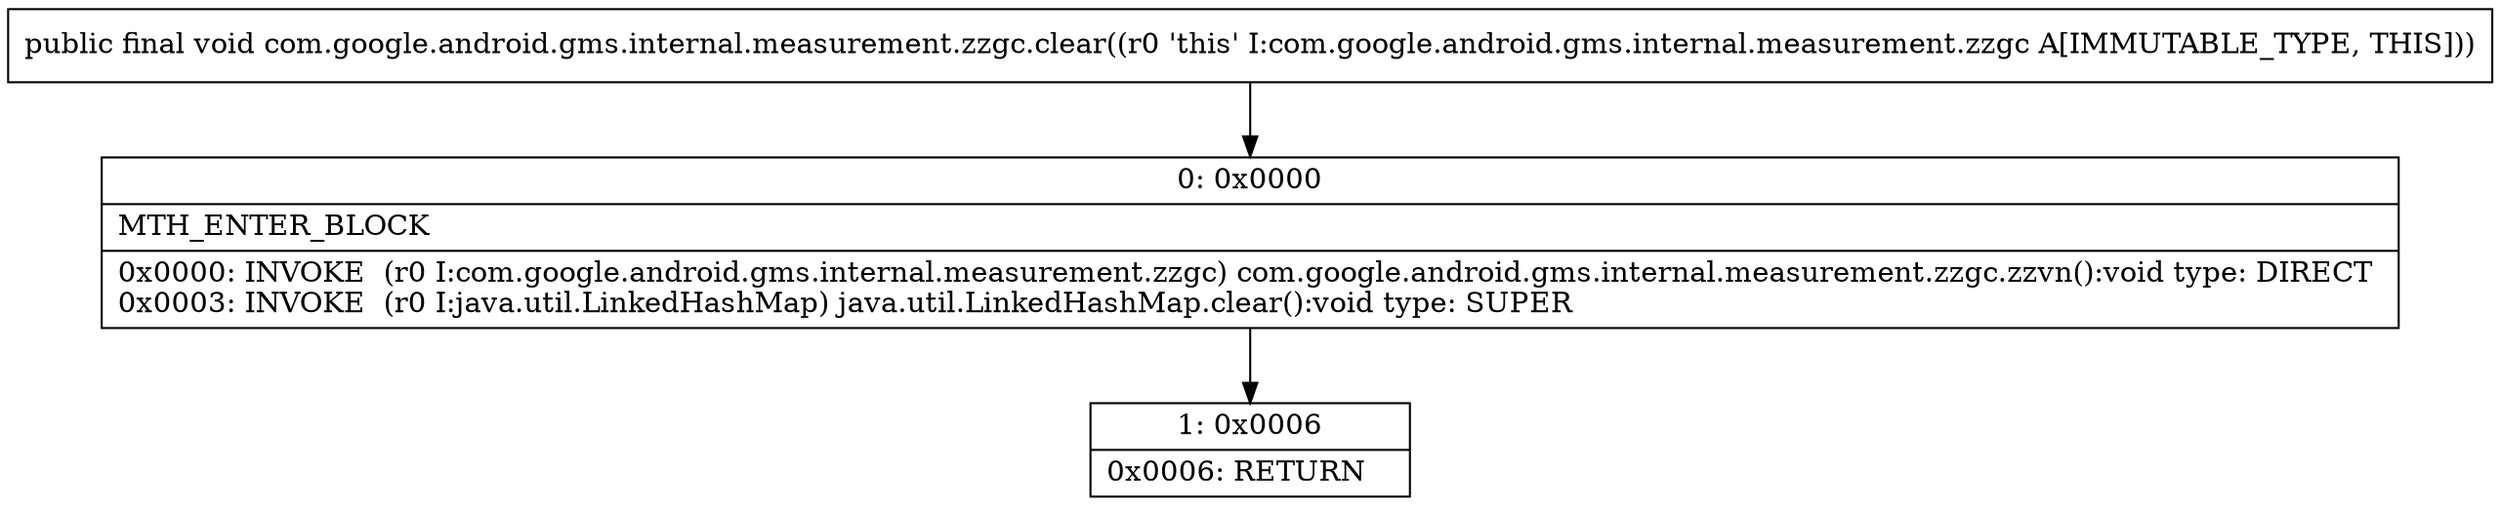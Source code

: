 digraph "CFG forcom.google.android.gms.internal.measurement.zzgc.clear()V" {
Node_0 [shape=record,label="{0\:\ 0x0000|MTH_ENTER_BLOCK\l|0x0000: INVOKE  (r0 I:com.google.android.gms.internal.measurement.zzgc) com.google.android.gms.internal.measurement.zzgc.zzvn():void type: DIRECT \l0x0003: INVOKE  (r0 I:java.util.LinkedHashMap) java.util.LinkedHashMap.clear():void type: SUPER \l}"];
Node_1 [shape=record,label="{1\:\ 0x0006|0x0006: RETURN   \l}"];
MethodNode[shape=record,label="{public final void com.google.android.gms.internal.measurement.zzgc.clear((r0 'this' I:com.google.android.gms.internal.measurement.zzgc A[IMMUTABLE_TYPE, THIS])) }"];
MethodNode -> Node_0;
Node_0 -> Node_1;
}

